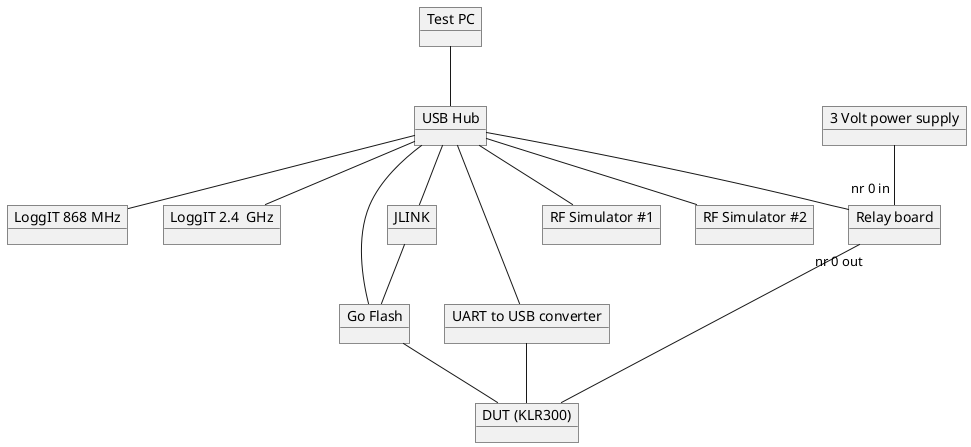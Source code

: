 @startuml
object "Test PC" as testpc
object "USB Hub" as usbhub
object "LoggIT 868 MHz" as loggit1
object "LoggIT 2.4  GHz" as loggit2
object "Go Flash" as goflash
object "UART to USB converter" as ft230
object "JLINK" as jlink
object "DUT (KLR300)" as dut
object "RF Simulator #1" as rfsim1
object "RF Simulator #2" as rfsim2
object "Relay board" as relay
object "3 Volt power supply" as power
testpc -- usbhub
usbhub -- goflash
goflash -- dut
usbhub -- loggit1
usbhub -- loggit2
usbhub -- ft230
ft230 -- dut
usbhub -- jlink
jlink -- goflash
usbhub -- rfsim1
usbhub -- rfsim2
usbhub -- relay
relay "nr 0 out" -- dut
power -- "nr 0 in" relay
@enduml


